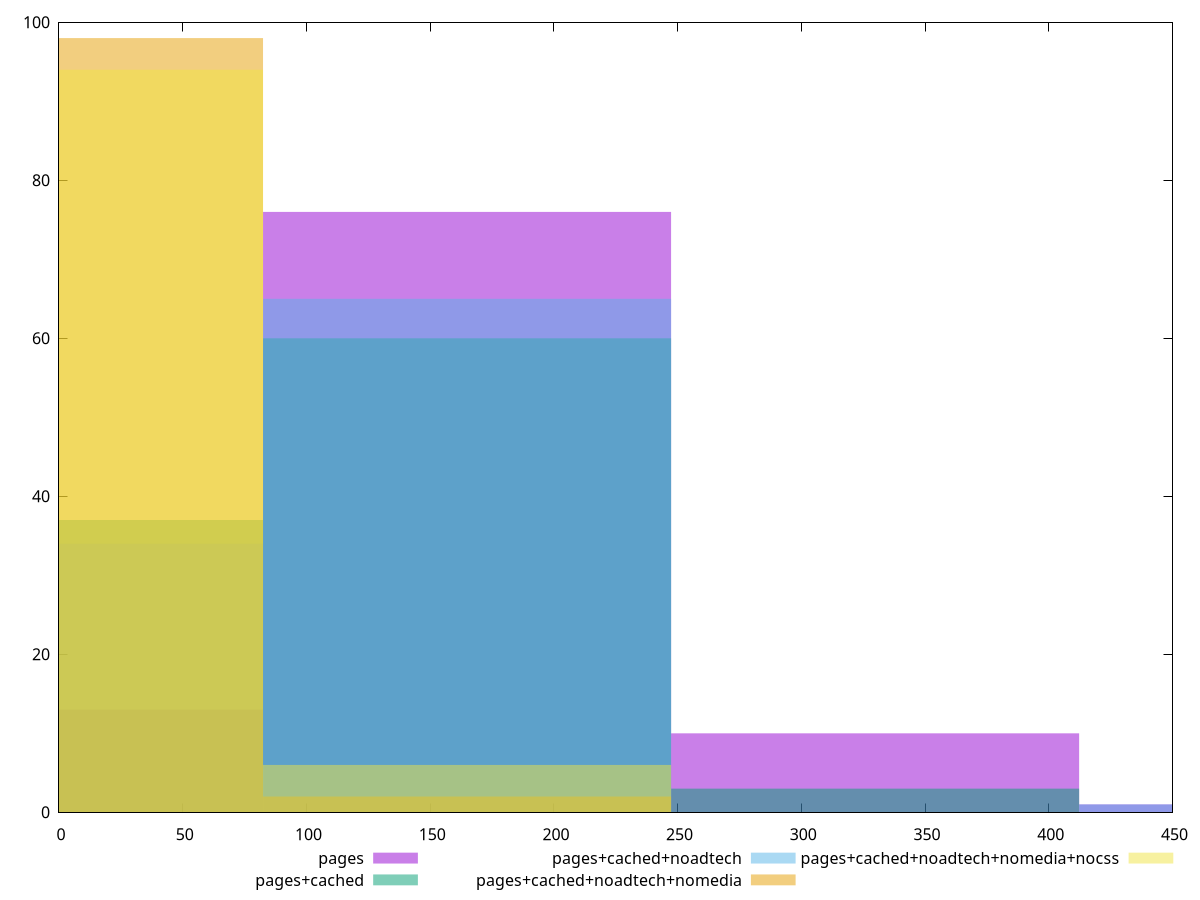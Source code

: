 reset

$pages <<EOF
164.9077098646248 76
329.8154197292496 10
0 13
494.7231295938744 1
EOF

$pagesCached <<EOF
329.8154197292496 3
0 37
164.9077098646248 60
EOF

$pagesCachedNoadtech <<EOF
0 34
164.9077098646248 65
494.7231295938744 1
EOF

$pagesCachedNoadtechNomedia <<EOF
164.9077098646248 2
0 98
EOF

$pagesCachedNoadtechNomediaNocss <<EOF
164.9077098646248 6
0 94
EOF

set key outside below
set boxwidth 164.9077098646248
set xrange [0:450]
set yrange [0:100]
set trange [0:100]
set style fill transparent solid 0.5 noborder
set terminal svg size 640, 530 enhanced background rgb 'white'
set output "report_00026_2021-02-22T21:38:55.199Z/uses-http2/comparison/histogram/all_raw.svg"

plot $pages title "pages" with boxes, \
     $pagesCached title "pages+cached" with boxes, \
     $pagesCachedNoadtech title "pages+cached+noadtech" with boxes, \
     $pagesCachedNoadtechNomedia title "pages+cached+noadtech+nomedia" with boxes, \
     $pagesCachedNoadtechNomediaNocss title "pages+cached+noadtech+nomedia+nocss" with boxes

reset
